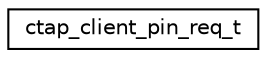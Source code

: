 digraph "Graphical Class Hierarchy"
{
 // LATEX_PDF_SIZE
  edge [fontname="Helvetica",fontsize="10",labelfontname="Helvetica",labelfontsize="10"];
  node [fontname="Helvetica",fontsize="10",shape=record];
  rankdir="LR";
  Node0 [label="ctap_client_pin_req_t",height=0.2,width=0.4,color="black", fillcolor="white", style="filled",URL="$structctap__client__pin__req__t.html",tooltip="CTAP client pin request struct."];
}
